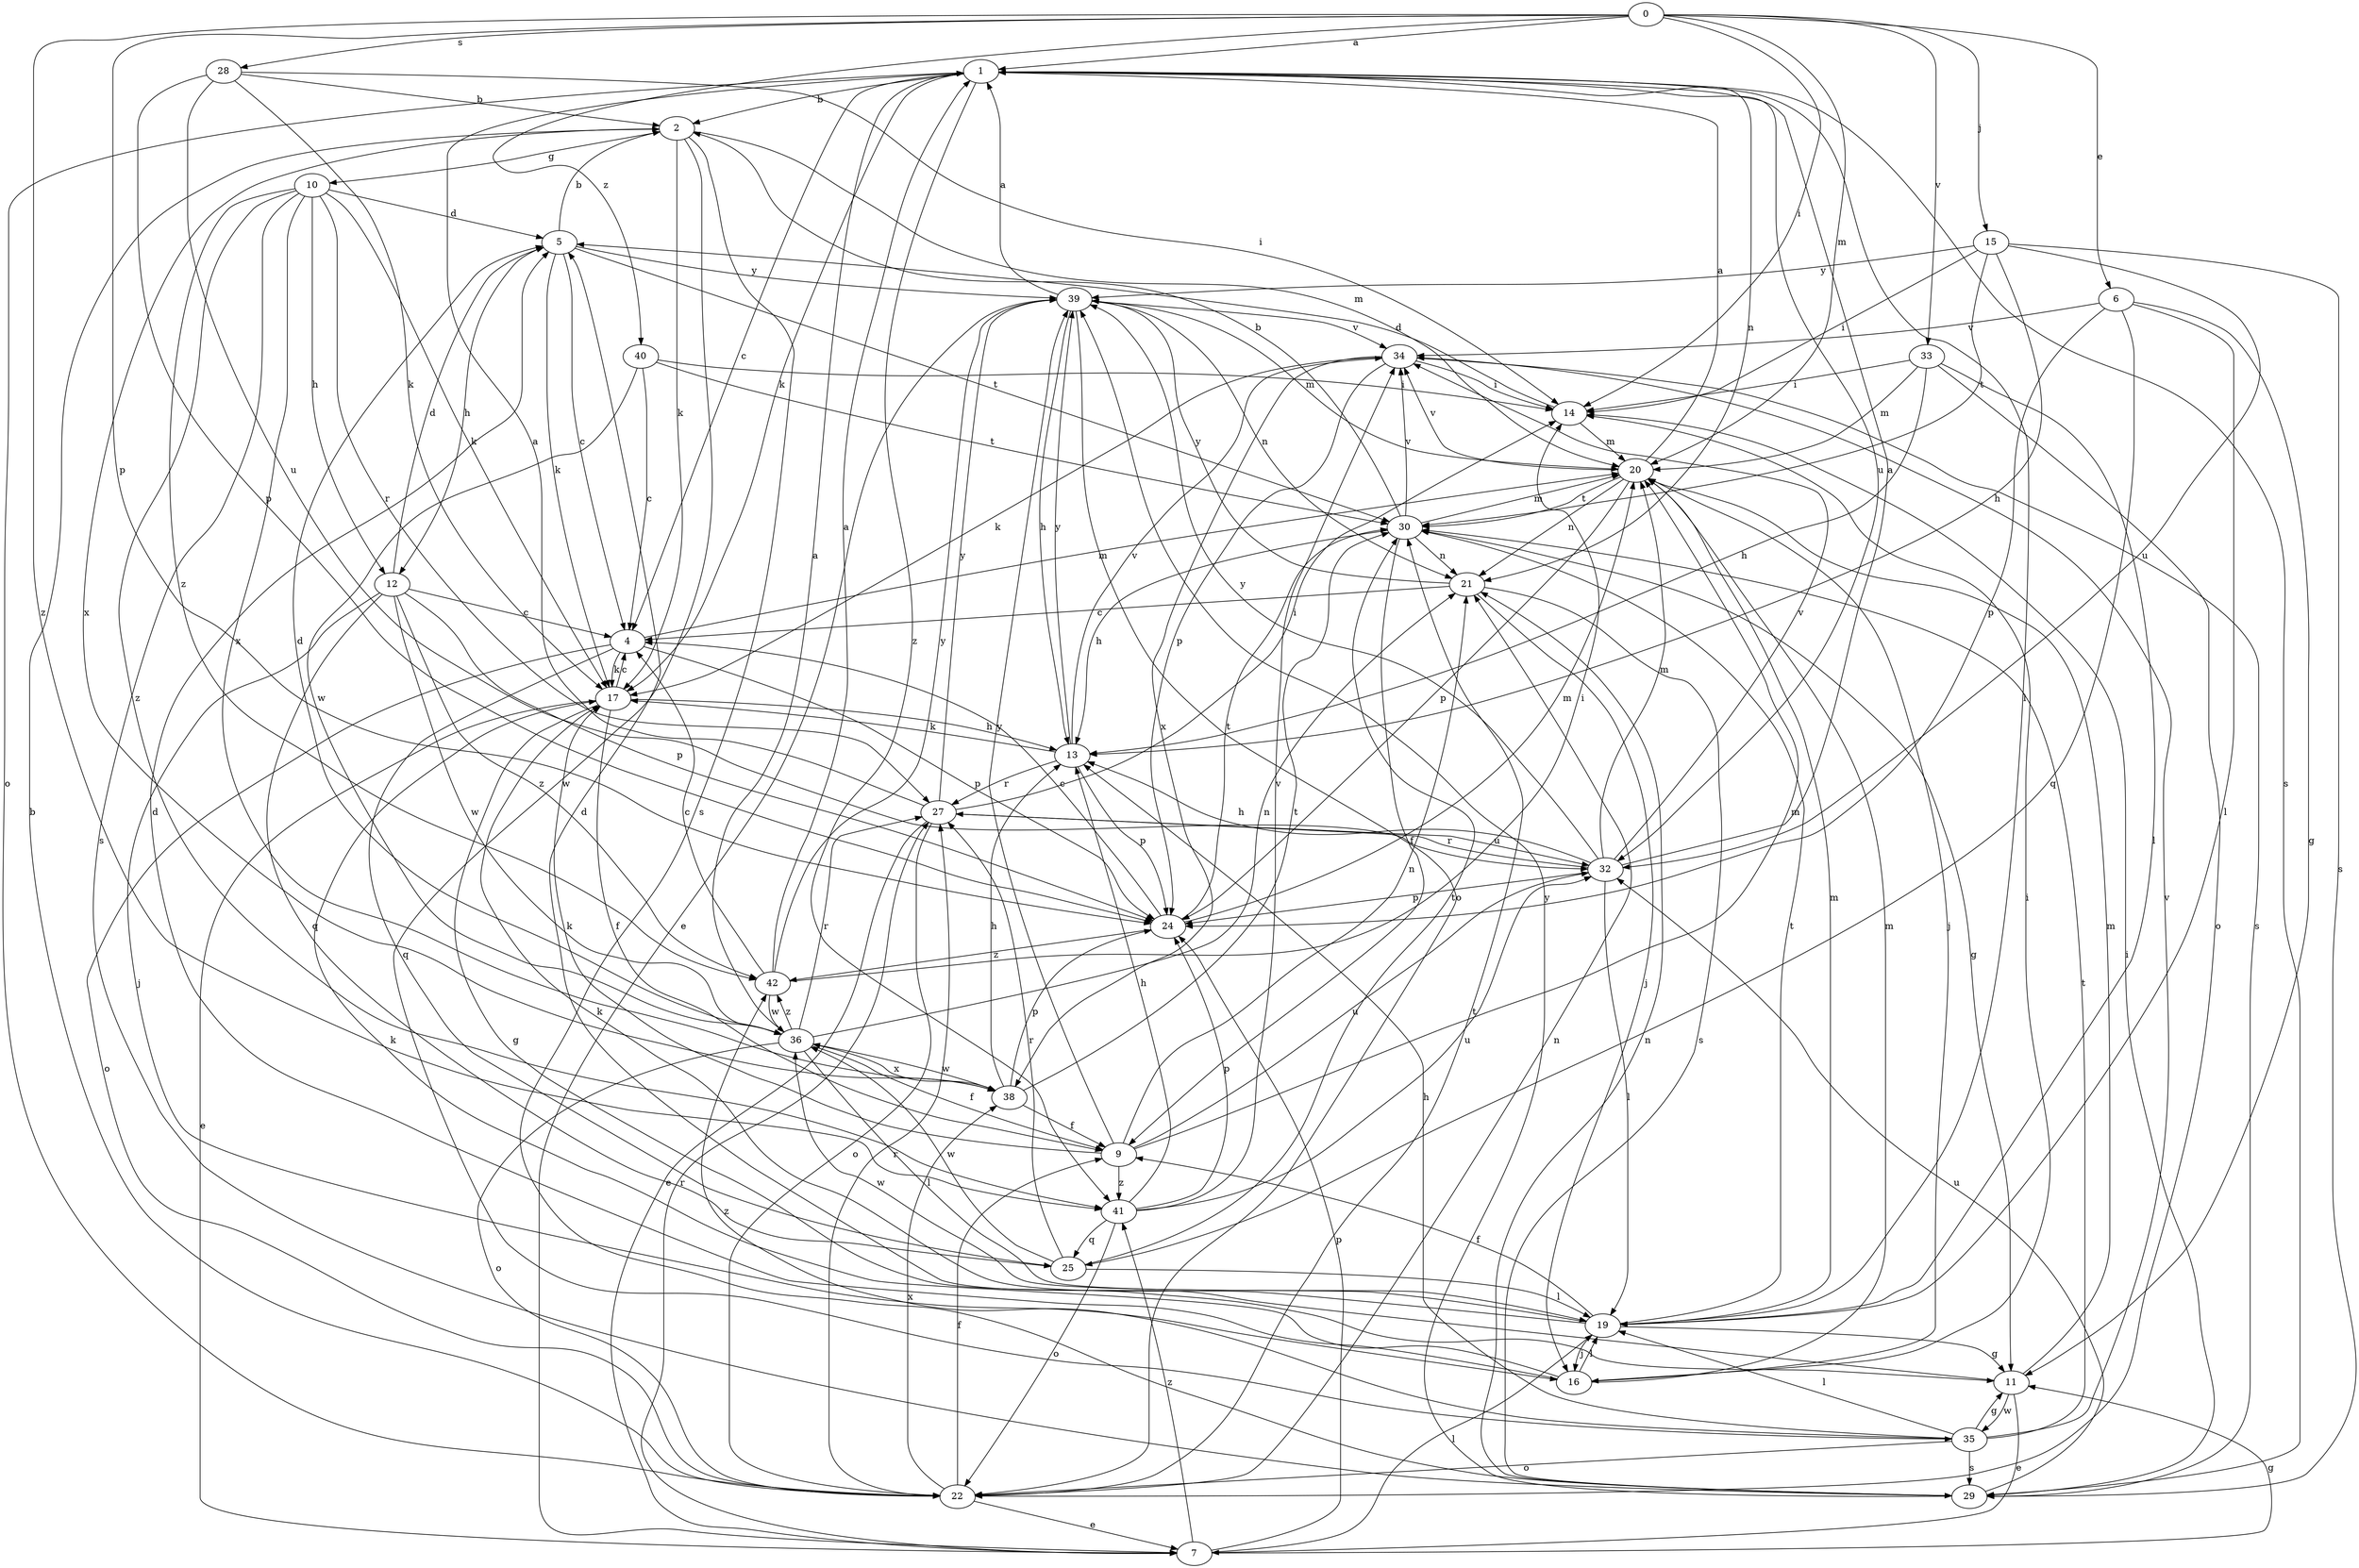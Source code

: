 strict digraph  {
0;
1;
2;
4;
5;
6;
7;
9;
10;
11;
12;
13;
14;
15;
16;
17;
19;
20;
21;
22;
24;
25;
27;
28;
29;
30;
32;
33;
34;
35;
36;
38;
39;
40;
41;
42;
0 -> 1  [label=a];
0 -> 6  [label=e];
0 -> 14  [label=i];
0 -> 15  [label=j];
0 -> 20  [label=m];
0 -> 24  [label=p];
0 -> 28  [label=s];
0 -> 33  [label=v];
0 -> 40  [label=z];
0 -> 41  [label=z];
1 -> 2  [label=b];
1 -> 4  [label=c];
1 -> 17  [label=k];
1 -> 19  [label=l];
1 -> 21  [label=n];
1 -> 22  [label=o];
1 -> 29  [label=s];
1 -> 32  [label=u];
1 -> 41  [label=z];
2 -> 10  [label=g];
2 -> 17  [label=k];
2 -> 20  [label=m];
2 -> 29  [label=s];
2 -> 35  [label=w];
2 -> 38  [label=x];
4 -> 17  [label=k];
4 -> 20  [label=m];
4 -> 22  [label=o];
4 -> 24  [label=p];
4 -> 25  [label=q];
5 -> 2  [label=b];
5 -> 4  [label=c];
5 -> 12  [label=h];
5 -> 17  [label=k];
5 -> 30  [label=t];
5 -> 39  [label=y];
6 -> 11  [label=g];
6 -> 19  [label=l];
6 -> 24  [label=p];
6 -> 25  [label=q];
6 -> 34  [label=v];
7 -> 11  [label=g];
7 -> 19  [label=l];
7 -> 24  [label=p];
7 -> 27  [label=r];
7 -> 41  [label=z];
9 -> 17  [label=k];
9 -> 20  [label=m];
9 -> 21  [label=n];
9 -> 32  [label=u];
9 -> 39  [label=y];
9 -> 41  [label=z];
10 -> 5  [label=d];
10 -> 12  [label=h];
10 -> 17  [label=k];
10 -> 27  [label=r];
10 -> 29  [label=s];
10 -> 38  [label=x];
10 -> 41  [label=z];
10 -> 42  [label=z];
11 -> 5  [label=d];
11 -> 7  [label=e];
11 -> 20  [label=m];
11 -> 35  [label=w];
12 -> 4  [label=c];
12 -> 5  [label=d];
12 -> 16  [label=j];
12 -> 24  [label=p];
12 -> 25  [label=q];
12 -> 36  [label=w];
12 -> 42  [label=z];
13 -> 17  [label=k];
13 -> 24  [label=p];
13 -> 27  [label=r];
13 -> 34  [label=v];
13 -> 39  [label=y];
14 -> 5  [label=d];
14 -> 20  [label=m];
15 -> 13  [label=h];
15 -> 14  [label=i];
15 -> 29  [label=s];
15 -> 30  [label=t];
15 -> 32  [label=u];
15 -> 39  [label=y];
16 -> 5  [label=d];
16 -> 14  [label=i];
16 -> 17  [label=k];
16 -> 19  [label=l];
16 -> 20  [label=m];
17 -> 4  [label=c];
17 -> 7  [label=e];
17 -> 9  [label=f];
17 -> 11  [label=g];
17 -> 13  [label=h];
19 -> 9  [label=f];
19 -> 11  [label=g];
19 -> 16  [label=j];
19 -> 17  [label=k];
19 -> 20  [label=m];
19 -> 30  [label=t];
19 -> 36  [label=w];
20 -> 1  [label=a];
20 -> 16  [label=j];
20 -> 21  [label=n];
20 -> 24  [label=p];
20 -> 30  [label=t];
20 -> 34  [label=v];
21 -> 4  [label=c];
21 -> 16  [label=j];
21 -> 29  [label=s];
21 -> 39  [label=y];
22 -> 2  [label=b];
22 -> 7  [label=e];
22 -> 9  [label=f];
22 -> 21  [label=n];
22 -> 27  [label=r];
22 -> 30  [label=t];
22 -> 38  [label=x];
24 -> 4  [label=c];
24 -> 20  [label=m];
24 -> 30  [label=t];
24 -> 42  [label=z];
25 -> 19  [label=l];
25 -> 27  [label=r];
25 -> 30  [label=t];
25 -> 36  [label=w];
27 -> 1  [label=a];
27 -> 7  [label=e];
27 -> 14  [label=i];
27 -> 22  [label=o];
27 -> 32  [label=u];
27 -> 39  [label=y];
28 -> 2  [label=b];
28 -> 14  [label=i];
28 -> 17  [label=k];
28 -> 24  [label=p];
28 -> 32  [label=u];
29 -> 14  [label=i];
29 -> 21  [label=n];
29 -> 32  [label=u];
29 -> 39  [label=y];
30 -> 2  [label=b];
30 -> 9  [label=f];
30 -> 11  [label=g];
30 -> 13  [label=h];
30 -> 20  [label=m];
30 -> 21  [label=n];
30 -> 34  [label=v];
32 -> 1  [label=a];
32 -> 13  [label=h];
32 -> 19  [label=l];
32 -> 20  [label=m];
32 -> 24  [label=p];
32 -> 27  [label=r];
32 -> 34  [label=v];
32 -> 39  [label=y];
33 -> 13  [label=h];
33 -> 14  [label=i];
33 -> 19  [label=l];
33 -> 20  [label=m];
33 -> 22  [label=o];
34 -> 14  [label=i];
34 -> 17  [label=k];
34 -> 24  [label=p];
34 -> 29  [label=s];
34 -> 38  [label=x];
35 -> 11  [label=g];
35 -> 13  [label=h];
35 -> 19  [label=l];
35 -> 22  [label=o];
35 -> 29  [label=s];
35 -> 30  [label=t];
35 -> 34  [label=v];
35 -> 42  [label=z];
36 -> 1  [label=a];
36 -> 5  [label=d];
36 -> 9  [label=f];
36 -> 19  [label=l];
36 -> 21  [label=n];
36 -> 22  [label=o];
36 -> 27  [label=r];
36 -> 38  [label=x];
36 -> 42  [label=z];
38 -> 9  [label=f];
38 -> 13  [label=h];
38 -> 24  [label=p];
38 -> 30  [label=t];
38 -> 36  [label=w];
39 -> 1  [label=a];
39 -> 7  [label=e];
39 -> 13  [label=h];
39 -> 20  [label=m];
39 -> 21  [label=n];
39 -> 22  [label=o];
39 -> 34  [label=v];
40 -> 4  [label=c];
40 -> 14  [label=i];
40 -> 30  [label=t];
40 -> 36  [label=w];
41 -> 13  [label=h];
41 -> 22  [label=o];
41 -> 24  [label=p];
41 -> 25  [label=q];
41 -> 32  [label=u];
41 -> 34  [label=v];
42 -> 1  [label=a];
42 -> 4  [label=c];
42 -> 14  [label=i];
42 -> 36  [label=w];
42 -> 39  [label=y];
}
